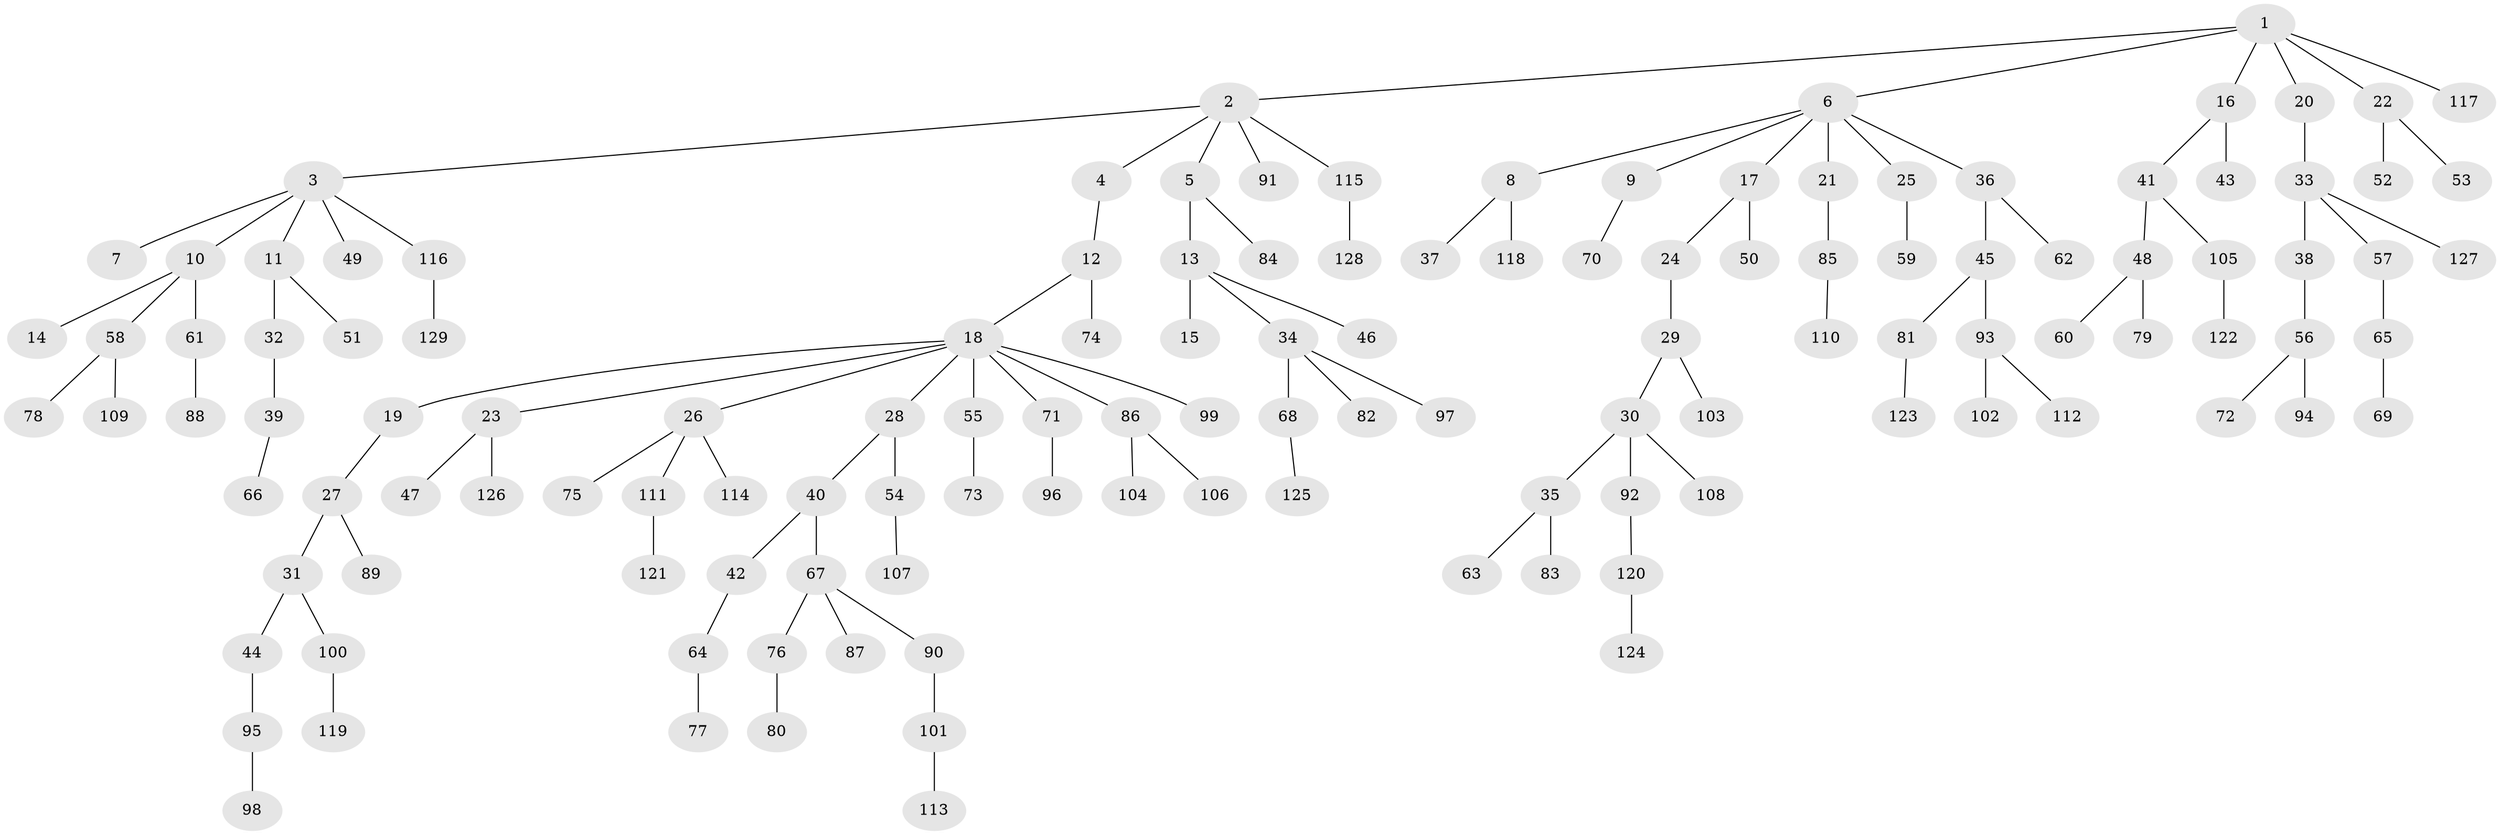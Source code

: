 // Generated by graph-tools (version 1.1) at 2025/15/03/09/25 04:15:23]
// undirected, 129 vertices, 128 edges
graph export_dot {
graph [start="1"]
  node [color=gray90,style=filled];
  1;
  2;
  3;
  4;
  5;
  6;
  7;
  8;
  9;
  10;
  11;
  12;
  13;
  14;
  15;
  16;
  17;
  18;
  19;
  20;
  21;
  22;
  23;
  24;
  25;
  26;
  27;
  28;
  29;
  30;
  31;
  32;
  33;
  34;
  35;
  36;
  37;
  38;
  39;
  40;
  41;
  42;
  43;
  44;
  45;
  46;
  47;
  48;
  49;
  50;
  51;
  52;
  53;
  54;
  55;
  56;
  57;
  58;
  59;
  60;
  61;
  62;
  63;
  64;
  65;
  66;
  67;
  68;
  69;
  70;
  71;
  72;
  73;
  74;
  75;
  76;
  77;
  78;
  79;
  80;
  81;
  82;
  83;
  84;
  85;
  86;
  87;
  88;
  89;
  90;
  91;
  92;
  93;
  94;
  95;
  96;
  97;
  98;
  99;
  100;
  101;
  102;
  103;
  104;
  105;
  106;
  107;
  108;
  109;
  110;
  111;
  112;
  113;
  114;
  115;
  116;
  117;
  118;
  119;
  120;
  121;
  122;
  123;
  124;
  125;
  126;
  127;
  128;
  129;
  1 -- 2;
  1 -- 6;
  1 -- 16;
  1 -- 20;
  1 -- 22;
  1 -- 117;
  2 -- 3;
  2 -- 4;
  2 -- 5;
  2 -- 91;
  2 -- 115;
  3 -- 7;
  3 -- 10;
  3 -- 11;
  3 -- 49;
  3 -- 116;
  4 -- 12;
  5 -- 13;
  5 -- 84;
  6 -- 8;
  6 -- 9;
  6 -- 17;
  6 -- 21;
  6 -- 25;
  6 -- 36;
  8 -- 37;
  8 -- 118;
  9 -- 70;
  10 -- 14;
  10 -- 58;
  10 -- 61;
  11 -- 32;
  11 -- 51;
  12 -- 18;
  12 -- 74;
  13 -- 15;
  13 -- 34;
  13 -- 46;
  16 -- 41;
  16 -- 43;
  17 -- 24;
  17 -- 50;
  18 -- 19;
  18 -- 23;
  18 -- 26;
  18 -- 28;
  18 -- 55;
  18 -- 71;
  18 -- 86;
  18 -- 99;
  19 -- 27;
  20 -- 33;
  21 -- 85;
  22 -- 52;
  22 -- 53;
  23 -- 47;
  23 -- 126;
  24 -- 29;
  25 -- 59;
  26 -- 75;
  26 -- 111;
  26 -- 114;
  27 -- 31;
  27 -- 89;
  28 -- 40;
  28 -- 54;
  29 -- 30;
  29 -- 103;
  30 -- 35;
  30 -- 92;
  30 -- 108;
  31 -- 44;
  31 -- 100;
  32 -- 39;
  33 -- 38;
  33 -- 57;
  33 -- 127;
  34 -- 68;
  34 -- 82;
  34 -- 97;
  35 -- 63;
  35 -- 83;
  36 -- 45;
  36 -- 62;
  38 -- 56;
  39 -- 66;
  40 -- 42;
  40 -- 67;
  41 -- 48;
  41 -- 105;
  42 -- 64;
  44 -- 95;
  45 -- 81;
  45 -- 93;
  48 -- 60;
  48 -- 79;
  54 -- 107;
  55 -- 73;
  56 -- 72;
  56 -- 94;
  57 -- 65;
  58 -- 78;
  58 -- 109;
  61 -- 88;
  64 -- 77;
  65 -- 69;
  67 -- 76;
  67 -- 87;
  67 -- 90;
  68 -- 125;
  71 -- 96;
  76 -- 80;
  81 -- 123;
  85 -- 110;
  86 -- 104;
  86 -- 106;
  90 -- 101;
  92 -- 120;
  93 -- 102;
  93 -- 112;
  95 -- 98;
  100 -- 119;
  101 -- 113;
  105 -- 122;
  111 -- 121;
  115 -- 128;
  116 -- 129;
  120 -- 124;
}
